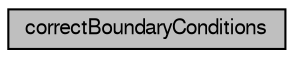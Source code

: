 digraph G
{
  bgcolor="transparent";
  edge [fontname="FreeSans",fontsize="10",labelfontname="FreeSans",labelfontsize="10"];
  node [fontname="FreeSans",fontsize="10",shape=record];
  rankdir=LR;
  Node1 [label="correctBoundaryConditions",height=0.2,width=0.4,color="black", fillcolor="grey75", style="filled" fontcolor="black"];
}
